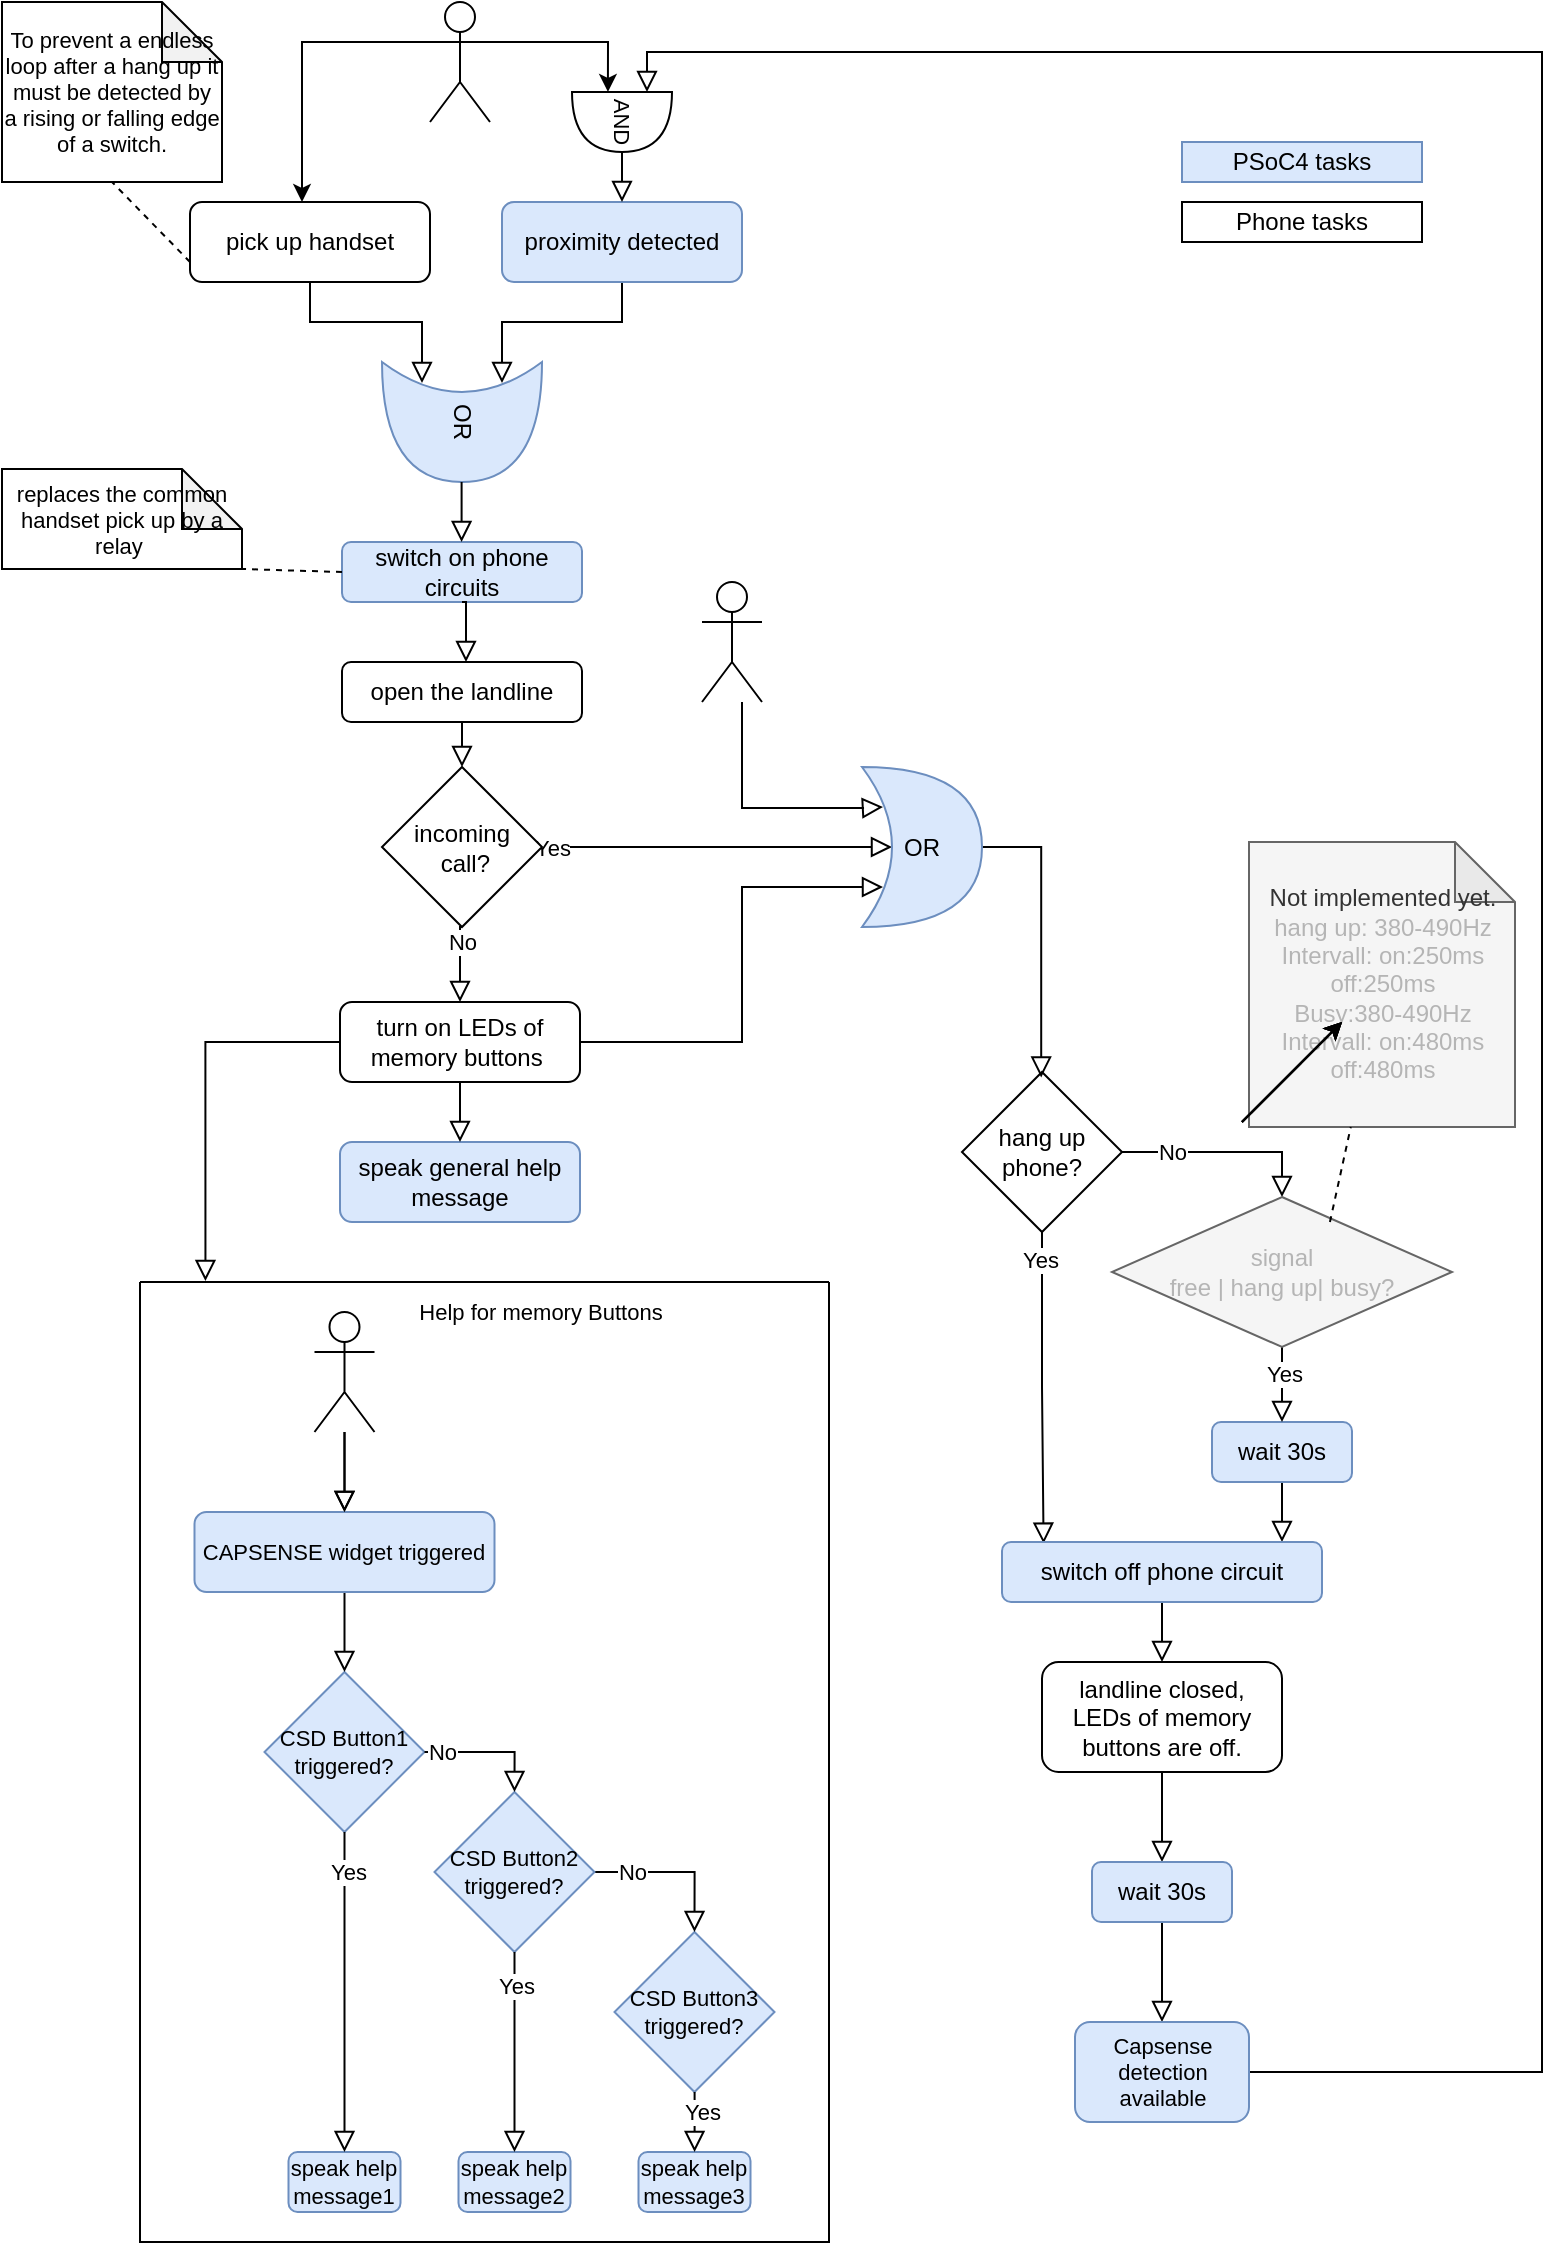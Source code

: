 <mxfile version="20.8.23" type="github">
  <diagram id="C5RBs43oDa-KdzZeNtuy" name="Page-1">
    <mxGraphModel dx="2440" dy="1344" grid="1" gridSize="10" guides="1" tooltips="1" connect="1" arrows="1" fold="1" page="1" pageScale="1" pageWidth="827" pageHeight="1169" math="0" shadow="0">
      <root>
        <mxCell id="WIyWlLk6GJQsqaUBKTNV-0" />
        <mxCell id="WIyWlLk6GJQsqaUBKTNV-1" parent="WIyWlLk6GJQsqaUBKTNV-0" />
        <mxCell id="4fPn2dJ94Awd5dNHBFq_-68" style="edgeStyle=orthogonalEdgeStyle;shape=connector;rounded=0;orthogonalLoop=1;jettySize=auto;html=1;exitX=0.5;exitY=1;exitDx=0;exitDy=0;entryX=0.175;entryY=0.75;entryDx=0;entryDy=0;entryPerimeter=0;shadow=0;labelBackgroundColor=none;strokeColor=default;strokeWidth=1;fontFamily=Helvetica;fontSize=11;fontColor=default;endArrow=block;endFill=0;endSize=8;" parent="WIyWlLk6GJQsqaUBKTNV-1" source="WIyWlLk6GJQsqaUBKTNV-3" target="4fPn2dJ94Awd5dNHBFq_-1" edge="1">
          <mxGeometry relative="1" as="geometry" />
        </mxCell>
        <mxCell id="WIyWlLk6GJQsqaUBKTNV-3" value="pick up handset" style="rounded=1;whiteSpace=wrap;html=1;fontSize=12;glass=0;strokeWidth=1;shadow=0;" parent="WIyWlLk6GJQsqaUBKTNV-1" vertex="1">
          <mxGeometry x="123" y="140" width="120" height="40" as="geometry" />
        </mxCell>
        <mxCell id="4fPn2dJ94Awd5dNHBFq_-0" value="&lt;div&gt;switch on phone circuits&lt;/div&gt;" style="rounded=1;whiteSpace=wrap;html=1;fillColor=#dae8fc;strokeColor=#6c8ebf;" parent="WIyWlLk6GJQsqaUBKTNV-1" vertex="1">
          <mxGeometry x="199" y="310" width="120" height="30" as="geometry" />
        </mxCell>
        <mxCell id="4fPn2dJ94Awd5dNHBFq_-1" value="&lt;div&gt;OR&lt;/div&gt;" style="shape=xor;whiteSpace=wrap;html=1;rotation=90;fillColor=#dae8fc;strokeColor=#6c8ebf;" parent="WIyWlLk6GJQsqaUBKTNV-1" vertex="1">
          <mxGeometry x="229" y="210" width="60" height="80" as="geometry" />
        </mxCell>
        <mxCell id="4fPn2dJ94Awd5dNHBFq_-2" value="speak general help message" style="rounded=1;whiteSpace=wrap;html=1;fillColor=#dae8fc;strokeColor=#6c8ebf;" parent="WIyWlLk6GJQsqaUBKTNV-1" vertex="1">
          <mxGeometry x="198" y="610" width="120" height="40" as="geometry" />
        </mxCell>
        <mxCell id="4fPn2dJ94Awd5dNHBFq_-69" style="edgeStyle=orthogonalEdgeStyle;shape=connector;rounded=0;orthogonalLoop=1;jettySize=auto;html=1;exitX=0.5;exitY=1;exitDx=0;exitDy=0;entryX=0.175;entryY=0.25;entryDx=0;entryDy=0;entryPerimeter=0;shadow=0;labelBackgroundColor=none;strokeColor=default;strokeWidth=1;fontFamily=Helvetica;fontSize=11;fontColor=default;endArrow=block;endFill=0;endSize=8;" parent="WIyWlLk6GJQsqaUBKTNV-1" source="4fPn2dJ94Awd5dNHBFq_-3" target="4fPn2dJ94Awd5dNHBFq_-1" edge="1">
          <mxGeometry relative="1" as="geometry" />
        </mxCell>
        <mxCell id="4fPn2dJ94Awd5dNHBFq_-3" value="proximity detected" style="rounded=1;whiteSpace=wrap;html=1;fillColor=#dae8fc;strokeColor=#6c8ebf;" parent="WIyWlLk6GJQsqaUBKTNV-1" vertex="1">
          <mxGeometry x="279" y="140" width="120" height="40" as="geometry" />
        </mxCell>
        <mxCell id="4fPn2dJ94Awd5dNHBFq_-4" value="" style="rounded=0;html=1;jettySize=auto;orthogonalLoop=1;fontSize=11;endArrow=block;endFill=0;endSize=8;strokeWidth=1;shadow=0;labelBackgroundColor=none;edgeStyle=orthogonalEdgeStyle;entryX=0.175;entryY=0.75;entryDx=0;entryDy=0;entryPerimeter=0;" parent="WIyWlLk6GJQsqaUBKTNV-1" edge="1">
          <mxGeometry width="50" height="50" relative="1" as="geometry">
            <mxPoint x="258.8" y="280" as="sourcePoint" />
            <mxPoint x="258.8" y="310" as="targetPoint" />
            <Array as="points">
              <mxPoint x="259.09" y="300" />
              <mxPoint x="259.09" y="300" />
            </Array>
          </mxGeometry>
        </mxCell>
        <mxCell id="4fPn2dJ94Awd5dNHBFq_-9" value="" style="rounded=0;html=1;jettySize=auto;orthogonalLoop=1;fontSize=11;endArrow=block;endFill=0;endSize=8;strokeWidth=1;shadow=0;labelBackgroundColor=none;edgeStyle=orthogonalEdgeStyle;exitX=0.5;exitY=1;exitDx=0;exitDy=0;" parent="WIyWlLk6GJQsqaUBKTNV-1" source="4fPn2dJ94Awd5dNHBFq_-0" edge="1">
          <mxGeometry width="50" height="50" relative="1" as="geometry">
            <mxPoint x="289" y="480" as="sourcePoint" />
            <mxPoint x="261" y="370" as="targetPoint" />
            <Array as="points">
              <mxPoint x="261" y="340" />
            </Array>
          </mxGeometry>
        </mxCell>
        <mxCell id="4fPn2dJ94Awd5dNHBFq_-53" value="" style="edgeStyle=orthogonalEdgeStyle;rounded=0;orthogonalLoop=1;jettySize=auto;html=1;exitX=0.5;exitY=1;exitDx=0;exitDy=0;labelBackgroundColor=none;endArrow=block;endFill=0;endSize=8;strokeWidth=1;shadow=0;" parent="WIyWlLk6GJQsqaUBKTNV-1" source="4fPn2dJ94Awd5dNHBFq_-11" target="4fPn2dJ94Awd5dNHBFq_-52" edge="1">
          <mxGeometry relative="1" as="geometry">
            <Array as="points">
              <mxPoint x="259" y="410" />
              <mxPoint x="259" y="410" />
            </Array>
          </mxGeometry>
        </mxCell>
        <mxCell id="4fPn2dJ94Awd5dNHBFq_-11" value="open the landline" style="rounded=1;whiteSpace=wrap;html=1;" parent="WIyWlLk6GJQsqaUBKTNV-1" vertex="1">
          <mxGeometry x="199" y="370" width="120" height="30" as="geometry" />
        </mxCell>
        <mxCell id="4fPn2dJ94Awd5dNHBFq_-61" style="edgeStyle=orthogonalEdgeStyle;shape=connector;rounded=0;orthogonalLoop=1;jettySize=auto;html=1;exitX=0.5;exitY=1;exitDx=0;exitDy=0;entryX=0.5;entryY=0;entryDx=0;entryDy=0;shadow=0;labelBackgroundColor=none;strokeColor=default;strokeWidth=1;fontFamily=Helvetica;fontSize=11;fontColor=default;endArrow=block;endFill=0;endSize=8;" parent="WIyWlLk6GJQsqaUBKTNV-1" source="4fPn2dJ94Awd5dNHBFq_-12" target="4fPn2dJ94Awd5dNHBFq_-2" edge="1">
          <mxGeometry relative="1" as="geometry" />
        </mxCell>
        <mxCell id="4fPn2dJ94Awd5dNHBFq_-110" style="edgeStyle=orthogonalEdgeStyle;shape=connector;rounded=0;orthogonalLoop=1;jettySize=auto;html=1;exitX=0;exitY=0.5;exitDx=0;exitDy=0;entryX=0.095;entryY=-0.001;entryDx=0;entryDy=0;entryPerimeter=0;shadow=0;labelBackgroundColor=default;strokeColor=default;strokeWidth=1;fontFamily=Helvetica;fontSize=11;fontColor=default;endArrow=block;endFill=0;endSize=8;" parent="WIyWlLk6GJQsqaUBKTNV-1" source="4fPn2dJ94Awd5dNHBFq_-12" target="4fPn2dJ94Awd5dNHBFq_-92" edge="1">
          <mxGeometry relative="1" as="geometry">
            <Array as="points">
              <mxPoint x="131" y="560" />
            </Array>
          </mxGeometry>
        </mxCell>
        <mxCell id="DfglNO9iFc2wlAfMeSWZ-5" style="edgeStyle=orthogonalEdgeStyle;rounded=0;orthogonalLoop=1;jettySize=auto;html=1;entryX=0.175;entryY=0.75;entryDx=0;entryDy=0;entryPerimeter=0;fontColor=default;labelBackgroundColor=none;endArrow=block;shadow=0;strokeWidth=1;endFill=0;endSize=8;" edge="1" parent="WIyWlLk6GJQsqaUBKTNV-1" source="4fPn2dJ94Awd5dNHBFq_-12" target="4fPn2dJ94Awd5dNHBFq_-56">
          <mxGeometry relative="1" as="geometry">
            <Array as="points">
              <mxPoint x="399" y="560" />
              <mxPoint x="399" y="483" />
            </Array>
          </mxGeometry>
        </mxCell>
        <mxCell id="4fPn2dJ94Awd5dNHBFq_-12" value="turn on LEDs of memory buttons&amp;nbsp;" style="rounded=1;whiteSpace=wrap;html=1;" parent="WIyWlLk6GJQsqaUBKTNV-1" vertex="1">
          <mxGeometry x="198" y="540" width="120" height="40" as="geometry" />
        </mxCell>
        <mxCell id="4fPn2dJ94Awd5dNHBFq_-17" value="&lt;div&gt;PSoC4 tasks&lt;/div&gt;" style="rounded=0;whiteSpace=wrap;html=1;fillColor=#dae8fc;strokeColor=#6c8ebf;" parent="WIyWlLk6GJQsqaUBKTNV-1" vertex="1">
          <mxGeometry x="619" y="110" width="120" height="20" as="geometry" />
        </mxCell>
        <mxCell id="4fPn2dJ94Awd5dNHBFq_-18" value="Phone tasks" style="rounded=0;whiteSpace=wrap;html=1;" parent="WIyWlLk6GJQsqaUBKTNV-1" vertex="1">
          <mxGeometry x="619" y="140" width="120" height="20" as="geometry" />
        </mxCell>
        <mxCell id="4fPn2dJ94Awd5dNHBFq_-28" value="" style="rounded=0;html=1;jettySize=auto;orthogonalLoop=1;fontSize=11;endArrow=block;endFill=0;endSize=8;strokeWidth=1;shadow=0;labelBackgroundColor=none;edgeStyle=orthogonalEdgeStyle;entryX=0.5;entryY=0;entryDx=0;entryDy=0;exitX=1;exitY=0.5;exitDx=0;exitDy=0;" parent="WIyWlLk6GJQsqaUBKTNV-1" source="4fPn2dJ94Awd5dNHBFq_-33" target="4fPn2dJ94Awd5dNHBFq_-24" edge="1">
          <mxGeometry relative="1" as="geometry" />
        </mxCell>
        <mxCell id="4fPn2dJ94Awd5dNHBFq_-34" value="&lt;div&gt;No&lt;/div&gt;" style="edgeLabel;html=1;align=center;verticalAlign=middle;resizable=0;points=[];" parent="4fPn2dJ94Awd5dNHBFq_-28" vertex="1" connectable="0">
          <mxGeometry x="-0.52" relative="1" as="geometry">
            <mxPoint as="offset" />
          </mxGeometry>
        </mxCell>
        <mxCell id="4fPn2dJ94Awd5dNHBFq_-44" value="" style="rounded=0;html=1;jettySize=auto;orthogonalLoop=1;fontSize=11;endArrow=block;endFill=0;endSize=8;strokeWidth=1;shadow=0;labelBackgroundColor=none;edgeStyle=orthogonalEdgeStyle;entryX=0.875;entryY=0;entryDx=0;entryDy=0;entryPerimeter=0;" parent="WIyWlLk6GJQsqaUBKTNV-1" source="4fPn2dJ94Awd5dNHBFq_-22" target="4fPn2dJ94Awd5dNHBFq_-41" edge="1">
          <mxGeometry relative="1" as="geometry" />
        </mxCell>
        <mxCell id="4fPn2dJ94Awd5dNHBFq_-22" value="wait 30s" style="rounded=1;whiteSpace=wrap;html=1;fillColor=#dae8fc;strokeColor=#6c8ebf;" parent="WIyWlLk6GJQsqaUBKTNV-1" vertex="1">
          <mxGeometry x="634" y="750" width="70" height="30" as="geometry" />
        </mxCell>
        <mxCell id="4fPn2dJ94Awd5dNHBFq_-23" value="&lt;div&gt;Not implemented yet.&lt;br&gt;&lt;/div&gt;&lt;div&gt;&lt;font color=&quot;#B5B5B5&quot;&gt;hang up: 380-490Hz&lt;/font&gt;&lt;/div&gt;&lt;div&gt;&lt;font color=&quot;#B5B5B5&quot;&gt;Intervall: on:250ms&lt;/font&gt;&lt;/div&gt;&lt;div&gt;&lt;font color=&quot;#B5B5B5&quot;&gt;off:250ms&lt;/font&gt;&lt;/div&gt;&lt;div&gt;&lt;font color=&quot;#B5B5B5&quot;&gt;Busy:380-490Hz&lt;/font&gt;&lt;div&gt;&lt;font color=&quot;#B5B5B5&quot;&gt;Intervall: on:480ms&lt;/font&gt;&lt;/div&gt;&lt;div&gt;&lt;font color=&quot;#B5B5B5&quot;&gt;off:480ms&lt;/font&gt;&lt;/div&gt; &lt;/div&gt;" style="shape=note;whiteSpace=wrap;html=1;backgroundOutline=1;darkOpacity=0.05;fillColor=#f5f5f5;fontColor=#333333;strokeColor=#666666;" parent="WIyWlLk6GJQsqaUBKTNV-1" vertex="1">
          <mxGeometry x="652.5" y="460" width="133" height="142.5" as="geometry" />
        </mxCell>
        <mxCell id="4fPn2dJ94Awd5dNHBFq_-43" style="rounded=0;html=1;jettySize=auto;orthogonalLoop=1;fontSize=11;endArrow=block;endFill=0;endSize=8;strokeWidth=1;shadow=0;labelBackgroundColor=none;edgeStyle=orthogonalEdgeStyle;" parent="WIyWlLk6GJQsqaUBKTNV-1" source="4fPn2dJ94Awd5dNHBFq_-24" target="4fPn2dJ94Awd5dNHBFq_-22" edge="1">
          <mxGeometry relative="1" as="geometry">
            <Array as="points">
              <mxPoint x="669" y="730" />
              <mxPoint x="669" y="730" />
            </Array>
          </mxGeometry>
        </mxCell>
        <mxCell id="4fPn2dJ94Awd5dNHBFq_-45" value="Yes" style="edgeLabel;html=1;align=center;verticalAlign=middle;resizable=0;points=[];" parent="4fPn2dJ94Awd5dNHBFq_-43" vertex="1" connectable="0">
          <mxGeometry x="-0.301" y="1" relative="1" as="geometry">
            <mxPoint as="offset" />
          </mxGeometry>
        </mxCell>
        <mxCell id="4fPn2dJ94Awd5dNHBFq_-24" value="&lt;div&gt;signal&lt;br&gt;&lt;/div&gt;&lt;div&gt;free | hang up| busy?&lt;/div&gt;" style="rhombus;whiteSpace=wrap;html=1;fillColor=#f5f5f5;strokeColor=#666666;fontColor=#B5B5B5;" parent="WIyWlLk6GJQsqaUBKTNV-1" vertex="1">
          <mxGeometry x="584" y="637.5" width="170" height="75" as="geometry" />
        </mxCell>
        <mxCell id="4fPn2dJ94Awd5dNHBFq_-42" style="rounded=0;html=1;jettySize=auto;orthogonalLoop=1;fontSize=11;endArrow=block;endFill=0;endSize=8;strokeWidth=1;shadow=0;labelBackgroundColor=none;edgeStyle=orthogonalEdgeStyle;entryX=0.13;entryY=0.027;entryDx=0;entryDy=0;entryPerimeter=0;" parent="WIyWlLk6GJQsqaUBKTNV-1" source="4fPn2dJ94Awd5dNHBFq_-33" target="4fPn2dJ94Awd5dNHBFq_-41" edge="1">
          <mxGeometry relative="1" as="geometry">
            <mxPoint x="549" y="760" as="targetPoint" />
          </mxGeometry>
        </mxCell>
        <mxCell id="4fPn2dJ94Awd5dNHBFq_-48" value="Yes" style="edgeLabel;html=1;align=center;verticalAlign=middle;resizable=0;points=[];" parent="4fPn2dJ94Awd5dNHBFq_-42" vertex="1" connectable="0">
          <mxGeometry x="-0.819" y="-1" relative="1" as="geometry">
            <mxPoint as="offset" />
          </mxGeometry>
        </mxCell>
        <mxCell id="4fPn2dJ94Awd5dNHBFq_-33" value="hang up phone?" style="rhombus;whiteSpace=wrap;html=1;" parent="WIyWlLk6GJQsqaUBKTNV-1" vertex="1">
          <mxGeometry x="509" y="575" width="80" height="80" as="geometry" />
        </mxCell>
        <mxCell id="4fPn2dJ94Awd5dNHBFq_-36" value="" style="rounded=0;html=1;jettySize=auto;orthogonalLoop=1;fontSize=11;endArrow=block;endFill=0;endSize=8;strokeWidth=1;shadow=0;labelBackgroundColor=none;edgeStyle=orthogonalEdgeStyle;entryX=0.495;entryY=0.035;entryDx=0;entryDy=0;entryPerimeter=0;exitX=1;exitY=0.5;exitDx=0;exitDy=0;exitPerimeter=0;" parent="WIyWlLk6GJQsqaUBKTNV-1" source="4fPn2dJ94Awd5dNHBFq_-56" target="4fPn2dJ94Awd5dNHBFq_-33" edge="1">
          <mxGeometry relative="1" as="geometry" />
        </mxCell>
        <mxCell id="DfglNO9iFc2wlAfMeSWZ-3" style="edgeStyle=orthogonalEdgeStyle;rounded=0;orthogonalLoop=1;jettySize=auto;html=1;entryX=0.175;entryY=0.25;entryDx=0;entryDy=0;entryPerimeter=0;fontColor=default;labelBackgroundColor=none;endArrow=block;shadow=0;strokeWidth=1;endFill=0;endSize=8;" edge="1" parent="WIyWlLk6GJQsqaUBKTNV-1" source="4fPn2dJ94Awd5dNHBFq_-35" target="4fPn2dJ94Awd5dNHBFq_-56">
          <mxGeometry relative="1" as="geometry">
            <Array as="points">
              <mxPoint x="399" y="443" />
              <mxPoint x="460" y="443" />
            </Array>
          </mxGeometry>
        </mxCell>
        <mxCell id="4fPn2dJ94Awd5dNHBFq_-35" value="" style="shape=umlActor;verticalLabelPosition=bottom;verticalAlign=top;html=1;outlineConnect=0;" parent="WIyWlLk6GJQsqaUBKTNV-1" vertex="1">
          <mxGeometry x="379" y="330" width="30" height="60" as="geometry" />
        </mxCell>
        <mxCell id="4fPn2dJ94Awd5dNHBFq_-38" style="edgeStyle=orthogonalEdgeStyle;rounded=0;orthogonalLoop=1;jettySize=auto;html=1;exitX=0;exitY=0.333;exitDx=0;exitDy=0;exitPerimeter=0;" parent="WIyWlLk6GJQsqaUBKTNV-1" source="4fPn2dJ94Awd5dNHBFq_-37" target="WIyWlLk6GJQsqaUBKTNV-3" edge="1">
          <mxGeometry relative="1" as="geometry">
            <Array as="points">
              <mxPoint x="179" y="60" />
            </Array>
          </mxGeometry>
        </mxCell>
        <mxCell id="4fPn2dJ94Awd5dNHBFq_-39" style="edgeStyle=orthogonalEdgeStyle;rounded=0;orthogonalLoop=1;jettySize=auto;html=1;exitX=1;exitY=0.333;exitDx=0;exitDy=0;exitPerimeter=0;entryX=-0.002;entryY=0.641;entryDx=0;entryDy=0;entryPerimeter=0;" parent="WIyWlLk6GJQsqaUBKTNV-1" source="4fPn2dJ94Awd5dNHBFq_-37" target="4fPn2dJ94Awd5dNHBFq_-115" edge="1">
          <mxGeometry relative="1" as="geometry">
            <mxPoint x="341" y="128" as="targetPoint" />
          </mxGeometry>
        </mxCell>
        <mxCell id="4fPn2dJ94Awd5dNHBFq_-37" value="" style="shape=umlActor;verticalLabelPosition=bottom;verticalAlign=top;html=1;outlineConnect=0;" parent="WIyWlLk6GJQsqaUBKTNV-1" vertex="1">
          <mxGeometry x="243" y="40" width="30" height="60" as="geometry" />
        </mxCell>
        <mxCell id="4fPn2dJ94Awd5dNHBFq_-62" style="edgeStyle=orthogonalEdgeStyle;shape=connector;rounded=0;orthogonalLoop=1;jettySize=auto;html=1;shadow=0;labelBackgroundColor=none;strokeColor=default;strokeWidth=1;fontFamily=Helvetica;fontSize=11;fontColor=default;endArrow=block;endFill=0;endSize=8;" parent="WIyWlLk6GJQsqaUBKTNV-1" source="4fPn2dJ94Awd5dNHBFq_-41" target="4fPn2dJ94Awd5dNHBFq_-46" edge="1">
          <mxGeometry relative="1" as="geometry" />
        </mxCell>
        <mxCell id="4fPn2dJ94Awd5dNHBFq_-41" value="switch off phone circuit" style="rounded=1;whiteSpace=wrap;html=1;fillColor=#dae8fc;strokeColor=#6c8ebf;" parent="WIyWlLk6GJQsqaUBKTNV-1" vertex="1">
          <mxGeometry x="529" y="810" width="160" height="30" as="geometry" />
        </mxCell>
        <mxCell id="4fPn2dJ94Awd5dNHBFq_-113" style="edgeStyle=orthogonalEdgeStyle;shape=connector;rounded=0;orthogonalLoop=1;jettySize=auto;html=1;exitX=0.5;exitY=1;exitDx=0;exitDy=0;entryX=0.5;entryY=0;entryDx=0;entryDy=0;shadow=0;labelBackgroundColor=default;strokeColor=default;strokeWidth=1;fontFamily=Helvetica;fontSize=11;fontColor=default;endArrow=block;endFill=0;endSize=8;" parent="WIyWlLk6GJQsqaUBKTNV-1" source="4fPn2dJ94Awd5dNHBFq_-46" target="4fPn2dJ94Awd5dNHBFq_-112" edge="1">
          <mxGeometry relative="1" as="geometry" />
        </mxCell>
        <mxCell id="4fPn2dJ94Awd5dNHBFq_-46" value="&lt;div&gt;landline closed, &lt;br&gt;&lt;/div&gt;&lt;div&gt;LEDs of memory buttons are off.&lt;/div&gt;" style="rounded=1;whiteSpace=wrap;html=1;" parent="WIyWlLk6GJQsqaUBKTNV-1" vertex="1">
          <mxGeometry x="549" y="870" width="120" height="55" as="geometry" />
        </mxCell>
        <mxCell id="4fPn2dJ94Awd5dNHBFq_-51" value="" style="endArrow=none;dashed=1;html=1;rounded=0;exitX=0.641;exitY=0.167;exitDx=0;exitDy=0;exitPerimeter=0;" parent="WIyWlLk6GJQsqaUBKTNV-1" source="4fPn2dJ94Awd5dNHBFq_-24" target="4fPn2dJ94Awd5dNHBFq_-23" edge="1">
          <mxGeometry width="50" height="50" relative="1" as="geometry">
            <mxPoint x="689" y="640" as="sourcePoint" />
            <mxPoint x="699" y="610" as="targetPoint" />
          </mxGeometry>
        </mxCell>
        <mxCell id="4fPn2dJ94Awd5dNHBFq_-58" style="edgeStyle=orthogonalEdgeStyle;shape=connector;rounded=0;orthogonalLoop=1;jettySize=auto;html=1;exitX=1;exitY=0.5;exitDx=0;exitDy=0;entryX=0.25;entryY=0.5;entryDx=0;entryDy=0;entryPerimeter=0;shadow=0;labelBackgroundColor=none;strokeColor=default;strokeWidth=1;fontFamily=Helvetica;fontSize=11;fontColor=default;endArrow=block;endFill=0;endSize=8;" parent="WIyWlLk6GJQsqaUBKTNV-1" source="4fPn2dJ94Awd5dNHBFq_-52" target="4fPn2dJ94Awd5dNHBFq_-56" edge="1">
          <mxGeometry relative="1" as="geometry">
            <Array as="points">
              <mxPoint x="359" y="463" />
              <mxPoint x="359" y="463" />
            </Array>
          </mxGeometry>
        </mxCell>
        <mxCell id="4fPn2dJ94Awd5dNHBFq_-59" value="Yes" style="edgeLabel;html=1;align=center;verticalAlign=middle;resizable=0;points=[];fontSize=11;fontFamily=Helvetica;fontColor=default;" parent="4fPn2dJ94Awd5dNHBFq_-58" vertex="1" connectable="0">
          <mxGeometry x="-0.554" y="-2" relative="1" as="geometry">
            <mxPoint x="-34" y="-2" as="offset" />
          </mxGeometry>
        </mxCell>
        <mxCell id="4fPn2dJ94Awd5dNHBFq_-60" value="No" style="edgeStyle=orthogonalEdgeStyle;shape=connector;rounded=0;orthogonalLoop=1;jettySize=auto;html=1;exitX=0.5;exitY=1;exitDx=0;exitDy=0;entryX=0.5;entryY=0;entryDx=0;entryDy=0;shadow=0;labelBackgroundColor=default;strokeColor=default;strokeWidth=1;fontFamily=Helvetica;fontSize=11;fontColor=default;endArrow=block;endFill=0;endSize=8;" parent="WIyWlLk6GJQsqaUBKTNV-1" source="4fPn2dJ94Awd5dNHBFq_-52" target="4fPn2dJ94Awd5dNHBFq_-12" edge="1">
          <mxGeometry x="-0.556" y="1" relative="1" as="geometry">
            <Array as="points">
              <mxPoint x="258" y="502" />
            </Array>
            <mxPoint as="offset" />
          </mxGeometry>
        </mxCell>
        <mxCell id="4fPn2dJ94Awd5dNHBFq_-52" value="&lt;div&gt;incoming&lt;/div&gt;&lt;div&gt;&amp;nbsp;call?&lt;/div&gt;" style="rhombus;whiteSpace=wrap;html=1;" parent="WIyWlLk6GJQsqaUBKTNV-1" vertex="1">
          <mxGeometry x="219" y="422.5" width="80" height="80" as="geometry" />
        </mxCell>
        <mxCell id="4fPn2dJ94Awd5dNHBFq_-54" value="replaces the common handset pick up by a relay&amp;nbsp; " style="shape=note;whiteSpace=wrap;html=1;backgroundOutline=1;darkOpacity=0.05;fontFamily=Helvetica;fontSize=11;fontColor=default;" parent="WIyWlLk6GJQsqaUBKTNV-1" vertex="1">
          <mxGeometry x="29" y="273.5" width="120" height="50" as="geometry" />
        </mxCell>
        <mxCell id="4fPn2dJ94Awd5dNHBFq_-55" value="" style="endArrow=none;dashed=1;html=1;rounded=0;shadow=0;labelBackgroundColor=none;strokeColor=default;strokeWidth=1;fontFamily=Helvetica;fontSize=11;fontColor=default;endSize=8;shape=connector;exitX=0;exitY=0.5;exitDx=0;exitDy=0;entryX=1;entryY=1;entryDx=0;entryDy=0;entryPerimeter=0;" parent="WIyWlLk6GJQsqaUBKTNV-1" source="4fPn2dJ94Awd5dNHBFq_-0" target="4fPn2dJ94Awd5dNHBFq_-54" edge="1">
          <mxGeometry width="50" height="50" relative="1" as="geometry">
            <mxPoint x="129" y="380" as="sourcePoint" />
            <mxPoint x="179" y="330" as="targetPoint" />
          </mxGeometry>
        </mxCell>
        <mxCell id="4fPn2dJ94Awd5dNHBFq_-56" value="&lt;div&gt;OR&lt;/div&gt;" style="shape=xor;whiteSpace=wrap;html=1;rotation=0;fillColor=#dae8fc;strokeColor=#6c8ebf;" parent="WIyWlLk6GJQsqaUBKTNV-1" vertex="1">
          <mxGeometry x="459" y="422.5" width="60" height="80" as="geometry" />
        </mxCell>
        <mxCell id="4fPn2dJ94Awd5dNHBFq_-64" value="To prevent a endless loop after a hang up it must be detected by a rising or falling edge of a switch." style="shape=note;whiteSpace=wrap;html=1;backgroundOutline=1;darkOpacity=0.05;fontFamily=Helvetica;fontSize=11;fontColor=default;" parent="WIyWlLk6GJQsqaUBKTNV-1" vertex="1">
          <mxGeometry x="29" y="40" width="110" height="90" as="geometry" />
        </mxCell>
        <mxCell id="4fPn2dJ94Awd5dNHBFq_-66" value="" style="endArrow=none;dashed=1;html=1;rounded=0;shadow=0;labelBackgroundColor=none;strokeColor=default;strokeWidth=1;fontFamily=Helvetica;fontSize=11;fontColor=default;endSize=8;shape=connector;entryX=0.5;entryY=1;entryDx=0;entryDy=0;entryPerimeter=0;exitX=0;exitY=0.75;exitDx=0;exitDy=0;" parent="WIyWlLk6GJQsqaUBKTNV-1" source="WIyWlLk6GJQsqaUBKTNV-3" target="4fPn2dJ94Awd5dNHBFq_-64" edge="1">
          <mxGeometry width="50" height="50" relative="1" as="geometry">
            <mxPoint x="39" y="190" as="sourcePoint" />
            <mxPoint x="89" y="140" as="targetPoint" />
          </mxGeometry>
        </mxCell>
        <mxCell id="4fPn2dJ94Awd5dNHBFq_-92" value="" style="swimlane;startSize=0;fontFamily=Helvetica;fontSize=11;fontColor=default;" parent="WIyWlLk6GJQsqaUBKTNV-1" vertex="1">
          <mxGeometry x="98" y="680" width="344.5" height="480" as="geometry">
            <mxRectangle x="69" y="680" width="181" height="40" as="alternateBounds" />
          </mxGeometry>
        </mxCell>
        <mxCell id="4fPn2dJ94Awd5dNHBFq_-96" value="CSD Button1 triggered?" style="rhombus;whiteSpace=wrap;html=1;fontFamily=Helvetica;fontSize=11;fillColor=#dae8fc;strokeColor=#6c8ebf;" parent="4fPn2dJ94Awd5dNHBFq_-92" vertex="1">
          <mxGeometry x="62.25" y="195" width="80" height="80" as="geometry" />
        </mxCell>
        <mxCell id="4fPn2dJ94Awd5dNHBFq_-98" value="CSD Button3 triggered?" style="rhombus;whiteSpace=wrap;html=1;fontFamily=Helvetica;fontSize=11;fillColor=#dae8fc;strokeColor=#6c8ebf;" parent="4fPn2dJ94Awd5dNHBFq_-92" vertex="1">
          <mxGeometry x="237.25" y="325" width="80" height="80" as="geometry" />
        </mxCell>
        <mxCell id="4fPn2dJ94Awd5dNHBFq_-99" value="No" style="edgeStyle=orthogonalEdgeStyle;shape=connector;rounded=0;orthogonalLoop=1;jettySize=auto;html=1;exitX=1;exitY=0.5;exitDx=0;exitDy=0;entryX=0.5;entryY=0;entryDx=0;entryDy=0;shadow=0;labelBackgroundColor=default;strokeColor=default;strokeWidth=1;fontFamily=Helvetica;fontSize=11;fontColor=default;endArrow=block;endFill=0;endSize=8;" parent="4fPn2dJ94Awd5dNHBFq_-92" source="4fPn2dJ94Awd5dNHBFq_-101" target="4fPn2dJ94Awd5dNHBFq_-98" edge="1">
          <mxGeometry x="-0.529" relative="1" as="geometry">
            <mxPoint as="offset" />
          </mxGeometry>
        </mxCell>
        <mxCell id="4fPn2dJ94Awd5dNHBFq_-101" value="CSD Button2 triggered?" style="rhombus;whiteSpace=wrap;html=1;fontFamily=Helvetica;fontSize=11;fillColor=#dae8fc;strokeColor=#6c8ebf;" parent="4fPn2dJ94Awd5dNHBFq_-92" vertex="1">
          <mxGeometry x="147.25" y="255" width="80" height="80" as="geometry" />
        </mxCell>
        <mxCell id="4fPn2dJ94Awd5dNHBFq_-94" value="No" style="edgeStyle=orthogonalEdgeStyle;shape=connector;rounded=0;orthogonalLoop=1;jettySize=auto;html=1;exitX=1;exitY=0.5;exitDx=0;exitDy=0;entryX=0.5;entryY=0;entryDx=0;entryDy=0;shadow=0;labelBackgroundColor=default;strokeColor=default;strokeWidth=1;fontFamily=Helvetica;fontSize=11;fontColor=default;endArrow=block;endFill=0;endSize=8;" parent="4fPn2dJ94Awd5dNHBFq_-92" source="4fPn2dJ94Awd5dNHBFq_-96" target="4fPn2dJ94Awd5dNHBFq_-101" edge="1">
          <mxGeometry x="-0.731" relative="1" as="geometry">
            <mxPoint as="offset" />
          </mxGeometry>
        </mxCell>
        <mxCell id="4fPn2dJ94Awd5dNHBFq_-104" value="" style="shape=umlActor;verticalLabelPosition=bottom;verticalAlign=top;html=1;outlineConnect=0;fontFamily=Helvetica;fontSize=11;fontColor=default;" parent="4fPn2dJ94Awd5dNHBFq_-92" vertex="1">
          <mxGeometry x="87.25" y="15" width="30" height="60" as="geometry" />
        </mxCell>
        <mxCell id="4fPn2dJ94Awd5dNHBFq_-105" style="edgeStyle=orthogonalEdgeStyle;shape=connector;rounded=0;orthogonalLoop=1;jettySize=auto;html=1;entryX=0.5;entryY=0;entryDx=0;entryDy=0;shadow=0;labelBackgroundColor=default;strokeColor=default;strokeWidth=1;fontFamily=Helvetica;fontSize=11;fontColor=default;endArrow=block;endFill=0;endSize=8;" parent="4fPn2dJ94Awd5dNHBFq_-92" source="4fPn2dJ94Awd5dNHBFq_-106" target="4fPn2dJ94Awd5dNHBFq_-96" edge="1">
          <mxGeometry relative="1" as="geometry" />
        </mxCell>
        <mxCell id="4fPn2dJ94Awd5dNHBFq_-106" value="CAPSENSE widget triggered" style="rounded=1;whiteSpace=wrap;html=1;fontFamily=Helvetica;fontSize=11;fillColor=#dae8fc;strokeColor=#6c8ebf;" parent="4fPn2dJ94Awd5dNHBFq_-92" vertex="1">
          <mxGeometry x="27.25" y="115" width="150" height="40" as="geometry" />
        </mxCell>
        <mxCell id="4fPn2dJ94Awd5dNHBFq_-102" value="" style="edgeStyle=orthogonalEdgeStyle;shape=connector;rounded=0;orthogonalLoop=1;jettySize=auto;html=1;shadow=0;labelBackgroundColor=default;strokeColor=default;strokeWidth=1;fontFamily=Helvetica;fontSize=11;fontColor=default;endArrow=block;endFill=0;endSize=8;" parent="4fPn2dJ94Awd5dNHBFq_-92" source="4fPn2dJ94Awd5dNHBFq_-104" target="4fPn2dJ94Awd5dNHBFq_-106" edge="1">
          <mxGeometry relative="1" as="geometry" />
        </mxCell>
        <mxCell id="4fPn2dJ94Awd5dNHBFq_-103" value="" style="edgeStyle=orthogonalEdgeStyle;shape=connector;rounded=0;orthogonalLoop=1;jettySize=auto;html=1;shadow=0;labelBackgroundColor=default;strokeColor=default;strokeWidth=1;fontFamily=Helvetica;fontSize=11;fontColor=default;endArrow=block;endFill=0;endSize=8;" parent="4fPn2dJ94Awd5dNHBFq_-92" source="4fPn2dJ94Awd5dNHBFq_-104" target="4fPn2dJ94Awd5dNHBFq_-106" edge="1">
          <mxGeometry relative="1" as="geometry" />
        </mxCell>
        <mxCell id="4fPn2dJ94Awd5dNHBFq_-107" value="speak help message1" style="rounded=1;whiteSpace=wrap;html=1;fontFamily=Helvetica;fontSize=11;fillColor=#dae8fc;strokeColor=#6c8ebf;" parent="4fPn2dJ94Awd5dNHBFq_-92" vertex="1">
          <mxGeometry x="74.25" y="435" width="56" height="30" as="geometry" />
        </mxCell>
        <mxCell id="4fPn2dJ94Awd5dNHBFq_-95" style="edgeStyle=orthogonalEdgeStyle;shape=connector;rounded=0;orthogonalLoop=1;jettySize=auto;html=1;exitX=0.5;exitY=1;exitDx=0;exitDy=0;shadow=0;labelBackgroundColor=default;strokeColor=default;strokeWidth=1;fontFamily=Helvetica;fontSize=11;fontColor=default;endArrow=block;endFill=0;endSize=8;" parent="4fPn2dJ94Awd5dNHBFq_-92" source="4fPn2dJ94Awd5dNHBFq_-96" target="4fPn2dJ94Awd5dNHBFq_-107" edge="1">
          <mxGeometry relative="1" as="geometry" />
        </mxCell>
        <mxCell id="4fPn2dJ94Awd5dNHBFq_-123" value="Yes" style="edgeLabel;html=1;align=center;verticalAlign=middle;resizable=0;points=[];fontSize=11;fontFamily=Helvetica;fontColor=default;" parent="4fPn2dJ94Awd5dNHBFq_-95" vertex="1" connectable="0">
          <mxGeometry x="-0.754" y="1" relative="1" as="geometry">
            <mxPoint as="offset" />
          </mxGeometry>
        </mxCell>
        <mxCell id="4fPn2dJ94Awd5dNHBFq_-108" value="speak help message2" style="rounded=1;whiteSpace=wrap;html=1;fontFamily=Helvetica;fontSize=11;fillColor=#dae8fc;strokeColor=#6c8ebf;" parent="4fPn2dJ94Awd5dNHBFq_-92" vertex="1">
          <mxGeometry x="159.25" y="435" width="56" height="30" as="geometry" />
        </mxCell>
        <mxCell id="4fPn2dJ94Awd5dNHBFq_-100" style="edgeStyle=orthogonalEdgeStyle;shape=connector;rounded=0;orthogonalLoop=1;jettySize=auto;html=1;entryX=0.5;entryY=0;entryDx=0;entryDy=0;shadow=0;labelBackgroundColor=default;strokeColor=default;strokeWidth=1;fontFamily=Helvetica;fontSize=11;fontColor=default;endArrow=block;endFill=0;endSize=8;" parent="4fPn2dJ94Awd5dNHBFq_-92" source="4fPn2dJ94Awd5dNHBFq_-101" target="4fPn2dJ94Awd5dNHBFq_-108" edge="1">
          <mxGeometry relative="1" as="geometry" />
        </mxCell>
        <mxCell id="4fPn2dJ94Awd5dNHBFq_-124" value="Yes" style="edgeLabel;html=1;align=center;verticalAlign=middle;resizable=0;points=[];fontSize=11;fontFamily=Helvetica;fontColor=default;" parent="4fPn2dJ94Awd5dNHBFq_-100" vertex="1" connectable="0">
          <mxGeometry x="-0.673" relative="1" as="geometry">
            <mxPoint as="offset" />
          </mxGeometry>
        </mxCell>
        <mxCell id="4fPn2dJ94Awd5dNHBFq_-109" value="speak help message3" style="rounded=1;whiteSpace=wrap;html=1;fontFamily=Helvetica;fontSize=11;fillColor=#dae8fc;strokeColor=#6c8ebf;" parent="4fPn2dJ94Awd5dNHBFq_-92" vertex="1">
          <mxGeometry x="249.25" y="435" width="56" height="30" as="geometry" />
        </mxCell>
        <mxCell id="4fPn2dJ94Awd5dNHBFq_-97" value="Yes" style="edgeStyle=orthogonalEdgeStyle;shape=connector;rounded=0;orthogonalLoop=1;jettySize=auto;html=1;shadow=0;labelBackgroundColor=default;strokeColor=default;strokeWidth=1;fontFamily=Helvetica;fontSize=11;fontColor=default;endArrow=block;endFill=0;endSize=8;" parent="4fPn2dJ94Awd5dNHBFq_-92" source="4fPn2dJ94Awd5dNHBFq_-98" target="4fPn2dJ94Awd5dNHBFq_-109" edge="1">
          <mxGeometry x="0.201" y="4" relative="1" as="geometry">
            <mxPoint as="offset" />
          </mxGeometry>
        </mxCell>
        <mxCell id="4fPn2dJ94Awd5dNHBFq_-129" value="Help for memory Buttons" style="text;html=1;align=center;verticalAlign=middle;resizable=1;points=[];autosize=1;strokeColor=none;fillColor=none;fontSize=11;fontFamily=Helvetica;fontColor=default;movable=1;rotatable=1;deletable=1;editable=1;locked=0;connectable=1;" parent="4fPn2dJ94Awd5dNHBFq_-92" vertex="1">
          <mxGeometry x="125.25" width="150" height="30" as="geometry" />
        </mxCell>
        <mxCell id="4fPn2dJ94Awd5dNHBFq_-117" style="edgeStyle=orthogonalEdgeStyle;shape=connector;rounded=0;orthogonalLoop=1;jettySize=auto;html=1;entryX=0;entryY=0.25;entryDx=0;entryDy=0;entryPerimeter=0;shadow=0;labelBackgroundColor=default;strokeColor=default;strokeWidth=1;fontFamily=Helvetica;fontSize=11;fontColor=default;endArrow=block;endFill=0;endSize=8;exitX=1;exitY=0.5;exitDx=0;exitDy=0;" parent="WIyWlLk6GJQsqaUBKTNV-1" source="4fPn2dJ94Awd5dNHBFq_-127" target="4fPn2dJ94Awd5dNHBFq_-115" edge="1">
          <mxGeometry relative="1" as="geometry">
            <Array as="points">
              <mxPoint x="799" y="1075" />
              <mxPoint x="799" y="65" />
              <mxPoint x="351" y="65" />
            </Array>
          </mxGeometry>
        </mxCell>
        <mxCell id="4fPn2dJ94Awd5dNHBFq_-128" style="edgeStyle=orthogonalEdgeStyle;shape=connector;rounded=0;orthogonalLoop=1;jettySize=auto;html=1;exitX=0.5;exitY=1;exitDx=0;exitDy=0;entryX=0.5;entryY=0;entryDx=0;entryDy=0;shadow=0;labelBackgroundColor=default;strokeColor=default;strokeWidth=1;fontFamily=Helvetica;fontSize=11;fontColor=default;endArrow=block;endFill=0;endSize=8;" parent="WIyWlLk6GJQsqaUBKTNV-1" source="4fPn2dJ94Awd5dNHBFq_-112" target="4fPn2dJ94Awd5dNHBFq_-127" edge="1">
          <mxGeometry relative="1" as="geometry" />
        </mxCell>
        <mxCell id="4fPn2dJ94Awd5dNHBFq_-112" value="wait 30s" style="rounded=1;whiteSpace=wrap;html=1;fillColor=#dae8fc;strokeColor=#6c8ebf;" parent="WIyWlLk6GJQsqaUBKTNV-1" vertex="1">
          <mxGeometry x="574" y="970" width="70" height="30" as="geometry" />
        </mxCell>
        <mxCell id="4fPn2dJ94Awd5dNHBFq_-116" style="edgeStyle=orthogonalEdgeStyle;shape=connector;rounded=0;orthogonalLoop=1;jettySize=auto;html=1;exitX=1;exitY=0.5;exitDx=0;exitDy=0;exitPerimeter=0;entryX=0.5;entryY=0;entryDx=0;entryDy=0;shadow=0;labelBackgroundColor=default;strokeColor=default;strokeWidth=1;fontFamily=Helvetica;fontSize=11;fontColor=default;endArrow=block;endFill=0;endSize=8;" parent="WIyWlLk6GJQsqaUBKTNV-1" source="4fPn2dJ94Awd5dNHBFq_-115" target="4fPn2dJ94Awd5dNHBFq_-3" edge="1">
          <mxGeometry relative="1" as="geometry" />
        </mxCell>
        <mxCell id="4fPn2dJ94Awd5dNHBFq_-115" value="AND" style="shape=or;whiteSpace=wrap;html=1;fontFamily=Helvetica;fontSize=11;fontColor=default;rotation=90;" parent="WIyWlLk6GJQsqaUBKTNV-1" vertex="1">
          <mxGeometry x="324" y="75" width="30" height="50" as="geometry" />
        </mxCell>
        <mxCell id="4fPn2dJ94Awd5dNHBFq_-127" value="Capsense detection available" style="rounded=1;whiteSpace=wrap;html=1;fontFamily=Helvetica;fontSize=11;fillColor=#dae8fc;strokeColor=#6c8ebf;" parent="WIyWlLk6GJQsqaUBKTNV-1" vertex="1">
          <mxGeometry x="565.5" y="1050" width="87" height="50" as="geometry" />
        </mxCell>
        <mxCell id="DfglNO9iFc2wlAfMeSWZ-0" value="" style="endArrow=classic;html=1;rounded=0;fontColor=#B5B5B5;" edge="1" parent="WIyWlLk6GJQsqaUBKTNV-1">
          <mxGeometry width="50" height="50" relative="1" as="geometry">
            <mxPoint x="649" y="600" as="sourcePoint" />
            <mxPoint x="699" y="550" as="targetPoint" />
          </mxGeometry>
        </mxCell>
        <mxCell id="DfglNO9iFc2wlAfMeSWZ-1" value="" style="endArrow=classic;html=1;rounded=0;fontColor=#B5B5B5;" edge="1" parent="WIyWlLk6GJQsqaUBKTNV-1">
          <mxGeometry width="50" height="50" relative="1" as="geometry">
            <mxPoint x="649" y="600" as="sourcePoint" />
            <mxPoint x="699" y="550" as="targetPoint" />
          </mxGeometry>
        </mxCell>
        <mxCell id="DfglNO9iFc2wlAfMeSWZ-2" value="" style="endArrow=classic;html=1;rounded=0;fontColor=#B5B5B5;" edge="1" parent="WIyWlLk6GJQsqaUBKTNV-1">
          <mxGeometry width="50" height="50" relative="1" as="geometry">
            <mxPoint x="649" y="600" as="sourcePoint" />
            <mxPoint x="699" y="550" as="targetPoint" />
          </mxGeometry>
        </mxCell>
        <mxCell id="DfglNO9iFc2wlAfMeSWZ-4" value="" style="endArrow=classic;html=1;rounded=0;fontColor=#B5B5B5;" edge="1" parent="WIyWlLk6GJQsqaUBKTNV-1">
          <mxGeometry width="50" height="50" relative="1" as="geometry">
            <mxPoint x="649" y="600" as="sourcePoint" />
            <mxPoint x="699" y="550" as="targetPoint" />
          </mxGeometry>
        </mxCell>
      </root>
    </mxGraphModel>
  </diagram>
</mxfile>
